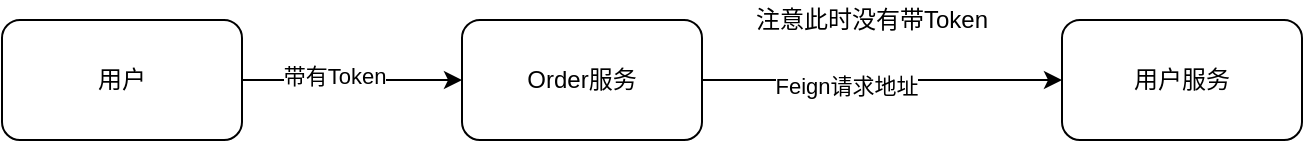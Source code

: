 <mxfile version="14.5.10" type="github">
  <diagram id="E7b8pk8ebJcWwUi_jBNW" name="Page-1">
    <mxGraphModel dx="724" dy="457" grid="1" gridSize="10" guides="1" tooltips="1" connect="1" arrows="1" fold="1" page="1" pageScale="3" pageWidth="827" pageHeight="1169" math="0" shadow="0">
      <root>
        <mxCell id="0" />
        <mxCell id="1" parent="0" />
        <mxCell id="1WeVvw5AWcoQFYrIsuQS-3" style="edgeStyle=orthogonalEdgeStyle;rounded=0;orthogonalLoop=1;jettySize=auto;html=1;exitX=1;exitY=0.5;exitDx=0;exitDy=0;entryX=0;entryY=0.5;entryDx=0;entryDy=0;" edge="1" parent="1" source="1WeVvw5AWcoQFYrIsuQS-1" target="1WeVvw5AWcoQFYrIsuQS-2">
          <mxGeometry relative="1" as="geometry" />
        </mxCell>
        <mxCell id="1WeVvw5AWcoQFYrIsuQS-8" value="带有Token" style="edgeLabel;html=1;align=center;verticalAlign=middle;resizable=0;points=[];" vertex="1" connectable="0" parent="1WeVvw5AWcoQFYrIsuQS-3">
          <mxGeometry x="-0.164" y="2" relative="1" as="geometry">
            <mxPoint as="offset" />
          </mxGeometry>
        </mxCell>
        <mxCell id="1WeVvw5AWcoQFYrIsuQS-1" value="用户" style="rounded=1;whiteSpace=wrap;html=1;" vertex="1" parent="1">
          <mxGeometry x="70" y="190" width="120" height="60" as="geometry" />
        </mxCell>
        <mxCell id="1WeVvw5AWcoQFYrIsuQS-6" value="" style="edgeStyle=orthogonalEdgeStyle;rounded=0;orthogonalLoop=1;jettySize=auto;html=1;" edge="1" parent="1" source="1WeVvw5AWcoQFYrIsuQS-2" target="1WeVvw5AWcoQFYrIsuQS-5">
          <mxGeometry relative="1" as="geometry" />
        </mxCell>
        <mxCell id="1WeVvw5AWcoQFYrIsuQS-7" value="Feign请求地址" style="edgeLabel;html=1;align=center;verticalAlign=middle;resizable=0;points=[];" vertex="1" connectable="0" parent="1WeVvw5AWcoQFYrIsuQS-6">
          <mxGeometry x="-0.2" y="-3" relative="1" as="geometry">
            <mxPoint as="offset" />
          </mxGeometry>
        </mxCell>
        <mxCell id="1WeVvw5AWcoQFYrIsuQS-2" value="Order服务" style="rounded=1;whiteSpace=wrap;html=1;" vertex="1" parent="1">
          <mxGeometry x="300" y="190" width="120" height="60" as="geometry" />
        </mxCell>
        <mxCell id="1WeVvw5AWcoQFYrIsuQS-5" value="用户服务" style="rounded=1;whiteSpace=wrap;html=1;" vertex="1" parent="1">
          <mxGeometry x="600" y="190" width="120" height="60" as="geometry" />
        </mxCell>
        <mxCell id="1WeVvw5AWcoQFYrIsuQS-9" value="注意此时没有带Token" style="text;html=1;strokeColor=none;fillColor=none;align=center;verticalAlign=middle;whiteSpace=wrap;rounded=0;" vertex="1" parent="1">
          <mxGeometry x="440" y="180" width="130" height="20" as="geometry" />
        </mxCell>
      </root>
    </mxGraphModel>
  </diagram>
</mxfile>
